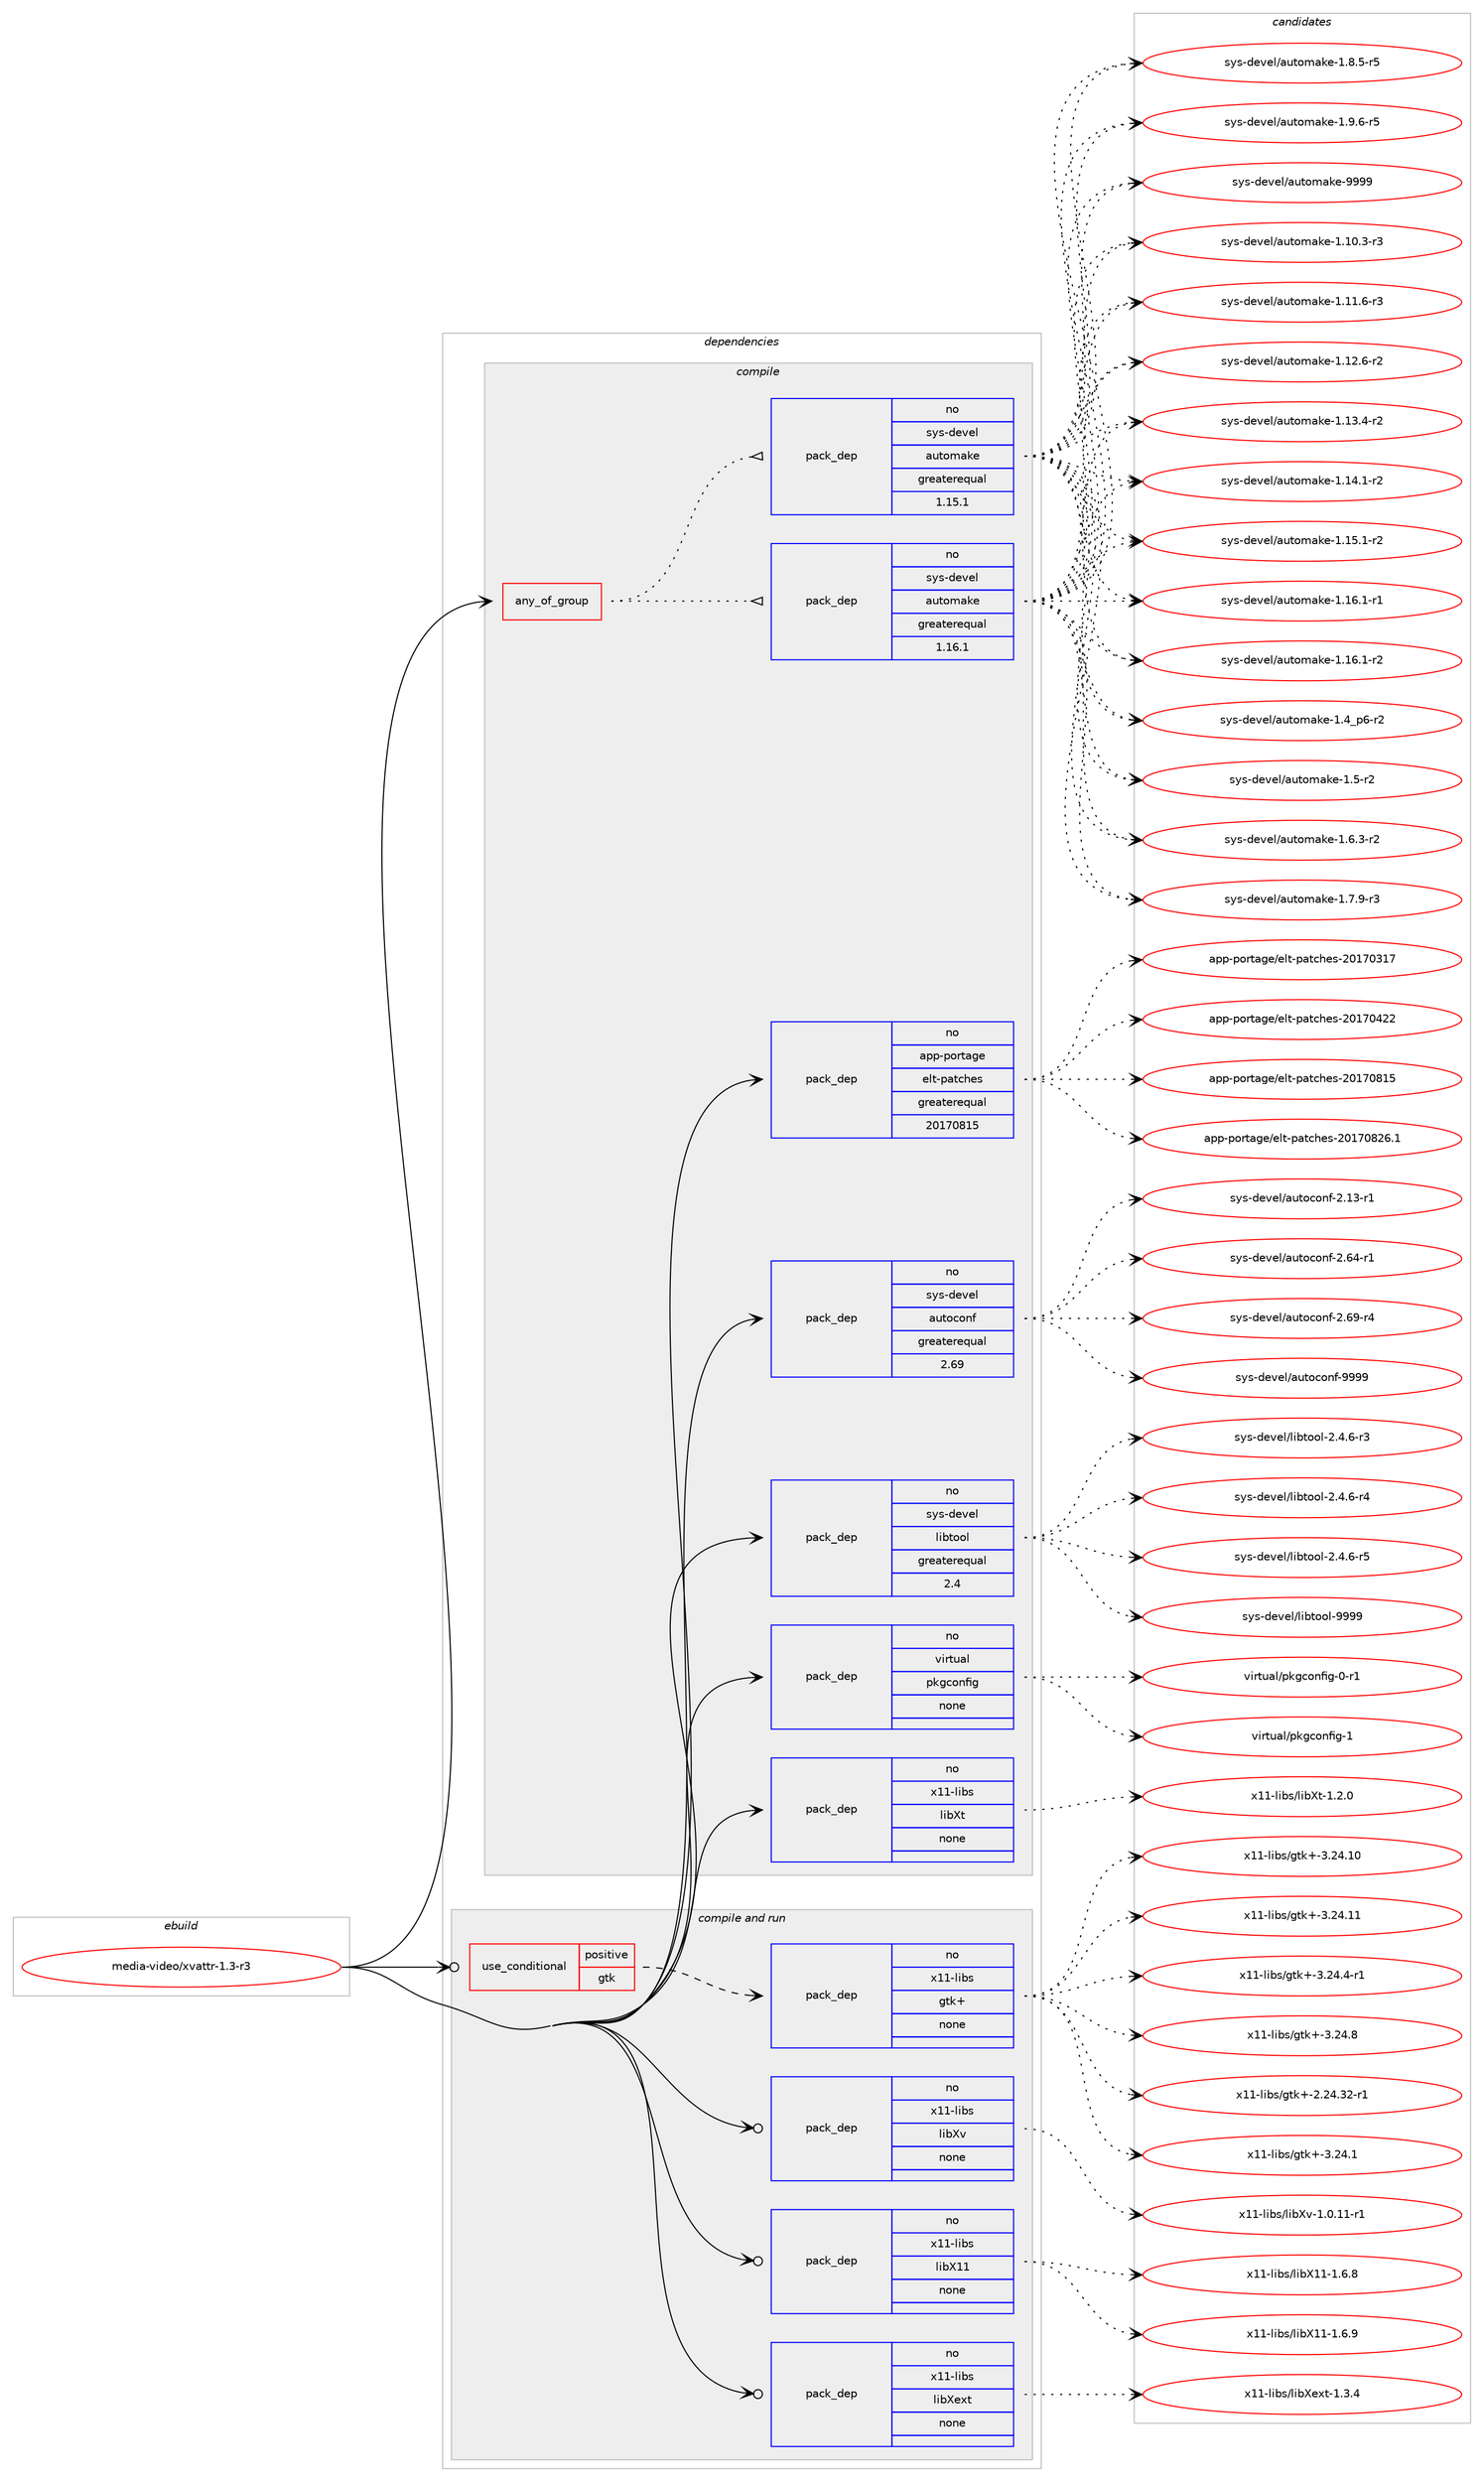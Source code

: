 digraph prolog {

# *************
# Graph options
# *************

newrank=true;
concentrate=true;
compound=true;
graph [rankdir=LR,fontname=Helvetica,fontsize=10,ranksep=1.5];#, ranksep=2.5, nodesep=0.2];
edge  [arrowhead=vee];
node  [fontname=Helvetica,fontsize=10];

# **********
# The ebuild
# **********

subgraph cluster_leftcol {
color=gray;
rank=same;
label=<<i>ebuild</i>>;
id [label="media-video/xvattr-1.3-r3", color=red, width=4, href="../media-video/xvattr-1.3-r3.svg"];
}

# ****************
# The dependencies
# ****************

subgraph cluster_midcol {
color=gray;
label=<<i>dependencies</i>>;
subgraph cluster_compile {
fillcolor="#eeeeee";
style=filled;
label=<<i>compile</i>>;
subgraph any13692 {
dependency811475 [label=<<TABLE BORDER="0" CELLBORDER="1" CELLSPACING="0" CELLPADDING="4"><TR><TD CELLPADDING="10">any_of_group</TD></TR></TABLE>>, shape=none, color=red];subgraph pack599847 {
dependency811476 [label=<<TABLE BORDER="0" CELLBORDER="1" CELLSPACING="0" CELLPADDING="4" WIDTH="220"><TR><TD ROWSPAN="6" CELLPADDING="30">pack_dep</TD></TR><TR><TD WIDTH="110">no</TD></TR><TR><TD>sys-devel</TD></TR><TR><TD>automake</TD></TR><TR><TD>greaterequal</TD></TR><TR><TD>1.16.1</TD></TR></TABLE>>, shape=none, color=blue];
}
dependency811475:e -> dependency811476:w [weight=20,style="dotted",arrowhead="oinv"];
subgraph pack599848 {
dependency811477 [label=<<TABLE BORDER="0" CELLBORDER="1" CELLSPACING="0" CELLPADDING="4" WIDTH="220"><TR><TD ROWSPAN="6" CELLPADDING="30">pack_dep</TD></TR><TR><TD WIDTH="110">no</TD></TR><TR><TD>sys-devel</TD></TR><TR><TD>automake</TD></TR><TR><TD>greaterequal</TD></TR><TR><TD>1.15.1</TD></TR></TABLE>>, shape=none, color=blue];
}
dependency811475:e -> dependency811477:w [weight=20,style="dotted",arrowhead="oinv"];
}
id:e -> dependency811475:w [weight=20,style="solid",arrowhead="vee"];
subgraph pack599849 {
dependency811478 [label=<<TABLE BORDER="0" CELLBORDER="1" CELLSPACING="0" CELLPADDING="4" WIDTH="220"><TR><TD ROWSPAN="6" CELLPADDING="30">pack_dep</TD></TR><TR><TD WIDTH="110">no</TD></TR><TR><TD>app-portage</TD></TR><TR><TD>elt-patches</TD></TR><TR><TD>greaterequal</TD></TR><TR><TD>20170815</TD></TR></TABLE>>, shape=none, color=blue];
}
id:e -> dependency811478:w [weight=20,style="solid",arrowhead="vee"];
subgraph pack599850 {
dependency811479 [label=<<TABLE BORDER="0" CELLBORDER="1" CELLSPACING="0" CELLPADDING="4" WIDTH="220"><TR><TD ROWSPAN="6" CELLPADDING="30">pack_dep</TD></TR><TR><TD WIDTH="110">no</TD></TR><TR><TD>sys-devel</TD></TR><TR><TD>autoconf</TD></TR><TR><TD>greaterequal</TD></TR><TR><TD>2.69</TD></TR></TABLE>>, shape=none, color=blue];
}
id:e -> dependency811479:w [weight=20,style="solid",arrowhead="vee"];
subgraph pack599851 {
dependency811480 [label=<<TABLE BORDER="0" CELLBORDER="1" CELLSPACING="0" CELLPADDING="4" WIDTH="220"><TR><TD ROWSPAN="6" CELLPADDING="30">pack_dep</TD></TR><TR><TD WIDTH="110">no</TD></TR><TR><TD>sys-devel</TD></TR><TR><TD>libtool</TD></TR><TR><TD>greaterequal</TD></TR><TR><TD>2.4</TD></TR></TABLE>>, shape=none, color=blue];
}
id:e -> dependency811480:w [weight=20,style="solid",arrowhead="vee"];
subgraph pack599852 {
dependency811481 [label=<<TABLE BORDER="0" CELLBORDER="1" CELLSPACING="0" CELLPADDING="4" WIDTH="220"><TR><TD ROWSPAN="6" CELLPADDING="30">pack_dep</TD></TR><TR><TD WIDTH="110">no</TD></TR><TR><TD>virtual</TD></TR><TR><TD>pkgconfig</TD></TR><TR><TD>none</TD></TR><TR><TD></TD></TR></TABLE>>, shape=none, color=blue];
}
id:e -> dependency811481:w [weight=20,style="solid",arrowhead="vee"];
subgraph pack599853 {
dependency811482 [label=<<TABLE BORDER="0" CELLBORDER="1" CELLSPACING="0" CELLPADDING="4" WIDTH="220"><TR><TD ROWSPAN="6" CELLPADDING="30">pack_dep</TD></TR><TR><TD WIDTH="110">no</TD></TR><TR><TD>x11-libs</TD></TR><TR><TD>libXt</TD></TR><TR><TD>none</TD></TR><TR><TD></TD></TR></TABLE>>, shape=none, color=blue];
}
id:e -> dependency811482:w [weight=20,style="solid",arrowhead="vee"];
}
subgraph cluster_compileandrun {
fillcolor="#eeeeee";
style=filled;
label=<<i>compile and run</i>>;
subgraph cond197486 {
dependency811483 [label=<<TABLE BORDER="0" CELLBORDER="1" CELLSPACING="0" CELLPADDING="4"><TR><TD ROWSPAN="3" CELLPADDING="10">use_conditional</TD></TR><TR><TD>positive</TD></TR><TR><TD>gtk</TD></TR></TABLE>>, shape=none, color=red];
subgraph pack599854 {
dependency811484 [label=<<TABLE BORDER="0" CELLBORDER="1" CELLSPACING="0" CELLPADDING="4" WIDTH="220"><TR><TD ROWSPAN="6" CELLPADDING="30">pack_dep</TD></TR><TR><TD WIDTH="110">no</TD></TR><TR><TD>x11-libs</TD></TR><TR><TD>gtk+</TD></TR><TR><TD>none</TD></TR><TR><TD></TD></TR></TABLE>>, shape=none, color=blue];
}
dependency811483:e -> dependency811484:w [weight=20,style="dashed",arrowhead="vee"];
}
id:e -> dependency811483:w [weight=20,style="solid",arrowhead="odotvee"];
subgraph pack599855 {
dependency811485 [label=<<TABLE BORDER="0" CELLBORDER="1" CELLSPACING="0" CELLPADDING="4" WIDTH="220"><TR><TD ROWSPAN="6" CELLPADDING="30">pack_dep</TD></TR><TR><TD WIDTH="110">no</TD></TR><TR><TD>x11-libs</TD></TR><TR><TD>libX11</TD></TR><TR><TD>none</TD></TR><TR><TD></TD></TR></TABLE>>, shape=none, color=blue];
}
id:e -> dependency811485:w [weight=20,style="solid",arrowhead="odotvee"];
subgraph pack599856 {
dependency811486 [label=<<TABLE BORDER="0" CELLBORDER="1" CELLSPACING="0" CELLPADDING="4" WIDTH="220"><TR><TD ROWSPAN="6" CELLPADDING="30">pack_dep</TD></TR><TR><TD WIDTH="110">no</TD></TR><TR><TD>x11-libs</TD></TR><TR><TD>libXext</TD></TR><TR><TD>none</TD></TR><TR><TD></TD></TR></TABLE>>, shape=none, color=blue];
}
id:e -> dependency811486:w [weight=20,style="solid",arrowhead="odotvee"];
subgraph pack599857 {
dependency811487 [label=<<TABLE BORDER="0" CELLBORDER="1" CELLSPACING="0" CELLPADDING="4" WIDTH="220"><TR><TD ROWSPAN="6" CELLPADDING="30">pack_dep</TD></TR><TR><TD WIDTH="110">no</TD></TR><TR><TD>x11-libs</TD></TR><TR><TD>libXv</TD></TR><TR><TD>none</TD></TR><TR><TD></TD></TR></TABLE>>, shape=none, color=blue];
}
id:e -> dependency811487:w [weight=20,style="solid",arrowhead="odotvee"];
}
subgraph cluster_run {
fillcolor="#eeeeee";
style=filled;
label=<<i>run</i>>;
}
}

# **************
# The candidates
# **************

subgraph cluster_choices {
rank=same;
color=gray;
label=<<i>candidates</i>>;

subgraph choice599847 {
color=black;
nodesep=1;
choice11512111545100101118101108479711711611110997107101454946494846514511451 [label="sys-devel/automake-1.10.3-r3", color=red, width=4,href="../sys-devel/automake-1.10.3-r3.svg"];
choice11512111545100101118101108479711711611110997107101454946494946544511451 [label="sys-devel/automake-1.11.6-r3", color=red, width=4,href="../sys-devel/automake-1.11.6-r3.svg"];
choice11512111545100101118101108479711711611110997107101454946495046544511450 [label="sys-devel/automake-1.12.6-r2", color=red, width=4,href="../sys-devel/automake-1.12.6-r2.svg"];
choice11512111545100101118101108479711711611110997107101454946495146524511450 [label="sys-devel/automake-1.13.4-r2", color=red, width=4,href="../sys-devel/automake-1.13.4-r2.svg"];
choice11512111545100101118101108479711711611110997107101454946495246494511450 [label="sys-devel/automake-1.14.1-r2", color=red, width=4,href="../sys-devel/automake-1.14.1-r2.svg"];
choice11512111545100101118101108479711711611110997107101454946495346494511450 [label="sys-devel/automake-1.15.1-r2", color=red, width=4,href="../sys-devel/automake-1.15.1-r2.svg"];
choice11512111545100101118101108479711711611110997107101454946495446494511449 [label="sys-devel/automake-1.16.1-r1", color=red, width=4,href="../sys-devel/automake-1.16.1-r1.svg"];
choice11512111545100101118101108479711711611110997107101454946495446494511450 [label="sys-devel/automake-1.16.1-r2", color=red, width=4,href="../sys-devel/automake-1.16.1-r2.svg"];
choice115121115451001011181011084797117116111109971071014549465295112544511450 [label="sys-devel/automake-1.4_p6-r2", color=red, width=4,href="../sys-devel/automake-1.4_p6-r2.svg"];
choice11512111545100101118101108479711711611110997107101454946534511450 [label="sys-devel/automake-1.5-r2", color=red, width=4,href="../sys-devel/automake-1.5-r2.svg"];
choice115121115451001011181011084797117116111109971071014549465446514511450 [label="sys-devel/automake-1.6.3-r2", color=red, width=4,href="../sys-devel/automake-1.6.3-r2.svg"];
choice115121115451001011181011084797117116111109971071014549465546574511451 [label="sys-devel/automake-1.7.9-r3", color=red, width=4,href="../sys-devel/automake-1.7.9-r3.svg"];
choice115121115451001011181011084797117116111109971071014549465646534511453 [label="sys-devel/automake-1.8.5-r5", color=red, width=4,href="../sys-devel/automake-1.8.5-r5.svg"];
choice115121115451001011181011084797117116111109971071014549465746544511453 [label="sys-devel/automake-1.9.6-r5", color=red, width=4,href="../sys-devel/automake-1.9.6-r5.svg"];
choice115121115451001011181011084797117116111109971071014557575757 [label="sys-devel/automake-9999", color=red, width=4,href="../sys-devel/automake-9999.svg"];
dependency811476:e -> choice11512111545100101118101108479711711611110997107101454946494846514511451:w [style=dotted,weight="100"];
dependency811476:e -> choice11512111545100101118101108479711711611110997107101454946494946544511451:w [style=dotted,weight="100"];
dependency811476:e -> choice11512111545100101118101108479711711611110997107101454946495046544511450:w [style=dotted,weight="100"];
dependency811476:e -> choice11512111545100101118101108479711711611110997107101454946495146524511450:w [style=dotted,weight="100"];
dependency811476:e -> choice11512111545100101118101108479711711611110997107101454946495246494511450:w [style=dotted,weight="100"];
dependency811476:e -> choice11512111545100101118101108479711711611110997107101454946495346494511450:w [style=dotted,weight="100"];
dependency811476:e -> choice11512111545100101118101108479711711611110997107101454946495446494511449:w [style=dotted,weight="100"];
dependency811476:e -> choice11512111545100101118101108479711711611110997107101454946495446494511450:w [style=dotted,weight="100"];
dependency811476:e -> choice115121115451001011181011084797117116111109971071014549465295112544511450:w [style=dotted,weight="100"];
dependency811476:e -> choice11512111545100101118101108479711711611110997107101454946534511450:w [style=dotted,weight="100"];
dependency811476:e -> choice115121115451001011181011084797117116111109971071014549465446514511450:w [style=dotted,weight="100"];
dependency811476:e -> choice115121115451001011181011084797117116111109971071014549465546574511451:w [style=dotted,weight="100"];
dependency811476:e -> choice115121115451001011181011084797117116111109971071014549465646534511453:w [style=dotted,weight="100"];
dependency811476:e -> choice115121115451001011181011084797117116111109971071014549465746544511453:w [style=dotted,weight="100"];
dependency811476:e -> choice115121115451001011181011084797117116111109971071014557575757:w [style=dotted,weight="100"];
}
subgraph choice599848 {
color=black;
nodesep=1;
choice11512111545100101118101108479711711611110997107101454946494846514511451 [label="sys-devel/automake-1.10.3-r3", color=red, width=4,href="../sys-devel/automake-1.10.3-r3.svg"];
choice11512111545100101118101108479711711611110997107101454946494946544511451 [label="sys-devel/automake-1.11.6-r3", color=red, width=4,href="../sys-devel/automake-1.11.6-r3.svg"];
choice11512111545100101118101108479711711611110997107101454946495046544511450 [label="sys-devel/automake-1.12.6-r2", color=red, width=4,href="../sys-devel/automake-1.12.6-r2.svg"];
choice11512111545100101118101108479711711611110997107101454946495146524511450 [label="sys-devel/automake-1.13.4-r2", color=red, width=4,href="../sys-devel/automake-1.13.4-r2.svg"];
choice11512111545100101118101108479711711611110997107101454946495246494511450 [label="sys-devel/automake-1.14.1-r2", color=red, width=4,href="../sys-devel/automake-1.14.1-r2.svg"];
choice11512111545100101118101108479711711611110997107101454946495346494511450 [label="sys-devel/automake-1.15.1-r2", color=red, width=4,href="../sys-devel/automake-1.15.1-r2.svg"];
choice11512111545100101118101108479711711611110997107101454946495446494511449 [label="sys-devel/automake-1.16.1-r1", color=red, width=4,href="../sys-devel/automake-1.16.1-r1.svg"];
choice11512111545100101118101108479711711611110997107101454946495446494511450 [label="sys-devel/automake-1.16.1-r2", color=red, width=4,href="../sys-devel/automake-1.16.1-r2.svg"];
choice115121115451001011181011084797117116111109971071014549465295112544511450 [label="sys-devel/automake-1.4_p6-r2", color=red, width=4,href="../sys-devel/automake-1.4_p6-r2.svg"];
choice11512111545100101118101108479711711611110997107101454946534511450 [label="sys-devel/automake-1.5-r2", color=red, width=4,href="../sys-devel/automake-1.5-r2.svg"];
choice115121115451001011181011084797117116111109971071014549465446514511450 [label="sys-devel/automake-1.6.3-r2", color=red, width=4,href="../sys-devel/automake-1.6.3-r2.svg"];
choice115121115451001011181011084797117116111109971071014549465546574511451 [label="sys-devel/automake-1.7.9-r3", color=red, width=4,href="../sys-devel/automake-1.7.9-r3.svg"];
choice115121115451001011181011084797117116111109971071014549465646534511453 [label="sys-devel/automake-1.8.5-r5", color=red, width=4,href="../sys-devel/automake-1.8.5-r5.svg"];
choice115121115451001011181011084797117116111109971071014549465746544511453 [label="sys-devel/automake-1.9.6-r5", color=red, width=4,href="../sys-devel/automake-1.9.6-r5.svg"];
choice115121115451001011181011084797117116111109971071014557575757 [label="sys-devel/automake-9999", color=red, width=4,href="../sys-devel/automake-9999.svg"];
dependency811477:e -> choice11512111545100101118101108479711711611110997107101454946494846514511451:w [style=dotted,weight="100"];
dependency811477:e -> choice11512111545100101118101108479711711611110997107101454946494946544511451:w [style=dotted,weight="100"];
dependency811477:e -> choice11512111545100101118101108479711711611110997107101454946495046544511450:w [style=dotted,weight="100"];
dependency811477:e -> choice11512111545100101118101108479711711611110997107101454946495146524511450:w [style=dotted,weight="100"];
dependency811477:e -> choice11512111545100101118101108479711711611110997107101454946495246494511450:w [style=dotted,weight="100"];
dependency811477:e -> choice11512111545100101118101108479711711611110997107101454946495346494511450:w [style=dotted,weight="100"];
dependency811477:e -> choice11512111545100101118101108479711711611110997107101454946495446494511449:w [style=dotted,weight="100"];
dependency811477:e -> choice11512111545100101118101108479711711611110997107101454946495446494511450:w [style=dotted,weight="100"];
dependency811477:e -> choice115121115451001011181011084797117116111109971071014549465295112544511450:w [style=dotted,weight="100"];
dependency811477:e -> choice11512111545100101118101108479711711611110997107101454946534511450:w [style=dotted,weight="100"];
dependency811477:e -> choice115121115451001011181011084797117116111109971071014549465446514511450:w [style=dotted,weight="100"];
dependency811477:e -> choice115121115451001011181011084797117116111109971071014549465546574511451:w [style=dotted,weight="100"];
dependency811477:e -> choice115121115451001011181011084797117116111109971071014549465646534511453:w [style=dotted,weight="100"];
dependency811477:e -> choice115121115451001011181011084797117116111109971071014549465746544511453:w [style=dotted,weight="100"];
dependency811477:e -> choice115121115451001011181011084797117116111109971071014557575757:w [style=dotted,weight="100"];
}
subgraph choice599849 {
color=black;
nodesep=1;
choice97112112451121111141169710310147101108116451129711699104101115455048495548514955 [label="app-portage/elt-patches-20170317", color=red, width=4,href="../app-portage/elt-patches-20170317.svg"];
choice97112112451121111141169710310147101108116451129711699104101115455048495548525050 [label="app-portage/elt-patches-20170422", color=red, width=4,href="../app-portage/elt-patches-20170422.svg"];
choice97112112451121111141169710310147101108116451129711699104101115455048495548564953 [label="app-portage/elt-patches-20170815", color=red, width=4,href="../app-portage/elt-patches-20170815.svg"];
choice971121124511211111411697103101471011081164511297116991041011154550484955485650544649 [label="app-portage/elt-patches-20170826.1", color=red, width=4,href="../app-portage/elt-patches-20170826.1.svg"];
dependency811478:e -> choice97112112451121111141169710310147101108116451129711699104101115455048495548514955:w [style=dotted,weight="100"];
dependency811478:e -> choice97112112451121111141169710310147101108116451129711699104101115455048495548525050:w [style=dotted,weight="100"];
dependency811478:e -> choice97112112451121111141169710310147101108116451129711699104101115455048495548564953:w [style=dotted,weight="100"];
dependency811478:e -> choice971121124511211111411697103101471011081164511297116991041011154550484955485650544649:w [style=dotted,weight="100"];
}
subgraph choice599850 {
color=black;
nodesep=1;
choice1151211154510010111810110847971171161119911111010245504649514511449 [label="sys-devel/autoconf-2.13-r1", color=red, width=4,href="../sys-devel/autoconf-2.13-r1.svg"];
choice1151211154510010111810110847971171161119911111010245504654524511449 [label="sys-devel/autoconf-2.64-r1", color=red, width=4,href="../sys-devel/autoconf-2.64-r1.svg"];
choice1151211154510010111810110847971171161119911111010245504654574511452 [label="sys-devel/autoconf-2.69-r4", color=red, width=4,href="../sys-devel/autoconf-2.69-r4.svg"];
choice115121115451001011181011084797117116111991111101024557575757 [label="sys-devel/autoconf-9999", color=red, width=4,href="../sys-devel/autoconf-9999.svg"];
dependency811479:e -> choice1151211154510010111810110847971171161119911111010245504649514511449:w [style=dotted,weight="100"];
dependency811479:e -> choice1151211154510010111810110847971171161119911111010245504654524511449:w [style=dotted,weight="100"];
dependency811479:e -> choice1151211154510010111810110847971171161119911111010245504654574511452:w [style=dotted,weight="100"];
dependency811479:e -> choice115121115451001011181011084797117116111991111101024557575757:w [style=dotted,weight="100"];
}
subgraph choice599851 {
color=black;
nodesep=1;
choice1151211154510010111810110847108105981161111111084550465246544511451 [label="sys-devel/libtool-2.4.6-r3", color=red, width=4,href="../sys-devel/libtool-2.4.6-r3.svg"];
choice1151211154510010111810110847108105981161111111084550465246544511452 [label="sys-devel/libtool-2.4.6-r4", color=red, width=4,href="../sys-devel/libtool-2.4.6-r4.svg"];
choice1151211154510010111810110847108105981161111111084550465246544511453 [label="sys-devel/libtool-2.4.6-r5", color=red, width=4,href="../sys-devel/libtool-2.4.6-r5.svg"];
choice1151211154510010111810110847108105981161111111084557575757 [label="sys-devel/libtool-9999", color=red, width=4,href="../sys-devel/libtool-9999.svg"];
dependency811480:e -> choice1151211154510010111810110847108105981161111111084550465246544511451:w [style=dotted,weight="100"];
dependency811480:e -> choice1151211154510010111810110847108105981161111111084550465246544511452:w [style=dotted,weight="100"];
dependency811480:e -> choice1151211154510010111810110847108105981161111111084550465246544511453:w [style=dotted,weight="100"];
dependency811480:e -> choice1151211154510010111810110847108105981161111111084557575757:w [style=dotted,weight="100"];
}
subgraph choice599852 {
color=black;
nodesep=1;
choice11810511411611797108471121071039911111010210510345484511449 [label="virtual/pkgconfig-0-r1", color=red, width=4,href="../virtual/pkgconfig-0-r1.svg"];
choice1181051141161179710847112107103991111101021051034549 [label="virtual/pkgconfig-1", color=red, width=4,href="../virtual/pkgconfig-1.svg"];
dependency811481:e -> choice11810511411611797108471121071039911111010210510345484511449:w [style=dotted,weight="100"];
dependency811481:e -> choice1181051141161179710847112107103991111101021051034549:w [style=dotted,weight="100"];
}
subgraph choice599853 {
color=black;
nodesep=1;
choice12049494510810598115471081059888116454946504648 [label="x11-libs/libXt-1.2.0", color=red, width=4,href="../x11-libs/libXt-1.2.0.svg"];
dependency811482:e -> choice12049494510810598115471081059888116454946504648:w [style=dotted,weight="100"];
}
subgraph choice599854 {
color=black;
nodesep=1;
choice12049494510810598115471031161074345504650524651504511449 [label="x11-libs/gtk+-2.24.32-r1", color=red, width=4,href="../x11-libs/gtk+-2.24.32-r1.svg"];
choice12049494510810598115471031161074345514650524649 [label="x11-libs/gtk+-3.24.1", color=red, width=4,href="../x11-libs/gtk+-3.24.1.svg"];
choice1204949451081059811547103116107434551465052464948 [label="x11-libs/gtk+-3.24.10", color=red, width=4,href="../x11-libs/gtk+-3.24.10.svg"];
choice1204949451081059811547103116107434551465052464949 [label="x11-libs/gtk+-3.24.11", color=red, width=4,href="../x11-libs/gtk+-3.24.11.svg"];
choice120494945108105981154710311610743455146505246524511449 [label="x11-libs/gtk+-3.24.4-r1", color=red, width=4,href="../x11-libs/gtk+-3.24.4-r1.svg"];
choice12049494510810598115471031161074345514650524656 [label="x11-libs/gtk+-3.24.8", color=red, width=4,href="../x11-libs/gtk+-3.24.8.svg"];
dependency811484:e -> choice12049494510810598115471031161074345504650524651504511449:w [style=dotted,weight="100"];
dependency811484:e -> choice12049494510810598115471031161074345514650524649:w [style=dotted,weight="100"];
dependency811484:e -> choice1204949451081059811547103116107434551465052464948:w [style=dotted,weight="100"];
dependency811484:e -> choice1204949451081059811547103116107434551465052464949:w [style=dotted,weight="100"];
dependency811484:e -> choice120494945108105981154710311610743455146505246524511449:w [style=dotted,weight="100"];
dependency811484:e -> choice12049494510810598115471031161074345514650524656:w [style=dotted,weight="100"];
}
subgraph choice599855 {
color=black;
nodesep=1;
choice120494945108105981154710810598884949454946544656 [label="x11-libs/libX11-1.6.8", color=red, width=4,href="../x11-libs/libX11-1.6.8.svg"];
choice120494945108105981154710810598884949454946544657 [label="x11-libs/libX11-1.6.9", color=red, width=4,href="../x11-libs/libX11-1.6.9.svg"];
dependency811485:e -> choice120494945108105981154710810598884949454946544656:w [style=dotted,weight="100"];
dependency811485:e -> choice120494945108105981154710810598884949454946544657:w [style=dotted,weight="100"];
}
subgraph choice599856 {
color=black;
nodesep=1;
choice12049494510810598115471081059888101120116454946514652 [label="x11-libs/libXext-1.3.4", color=red, width=4,href="../x11-libs/libXext-1.3.4.svg"];
dependency811486:e -> choice12049494510810598115471081059888101120116454946514652:w [style=dotted,weight="100"];
}
subgraph choice599857 {
color=black;
nodesep=1;
choice12049494510810598115471081059888118454946484649494511449 [label="x11-libs/libXv-1.0.11-r1", color=red, width=4,href="../x11-libs/libXv-1.0.11-r1.svg"];
dependency811487:e -> choice12049494510810598115471081059888118454946484649494511449:w [style=dotted,weight="100"];
}
}

}
